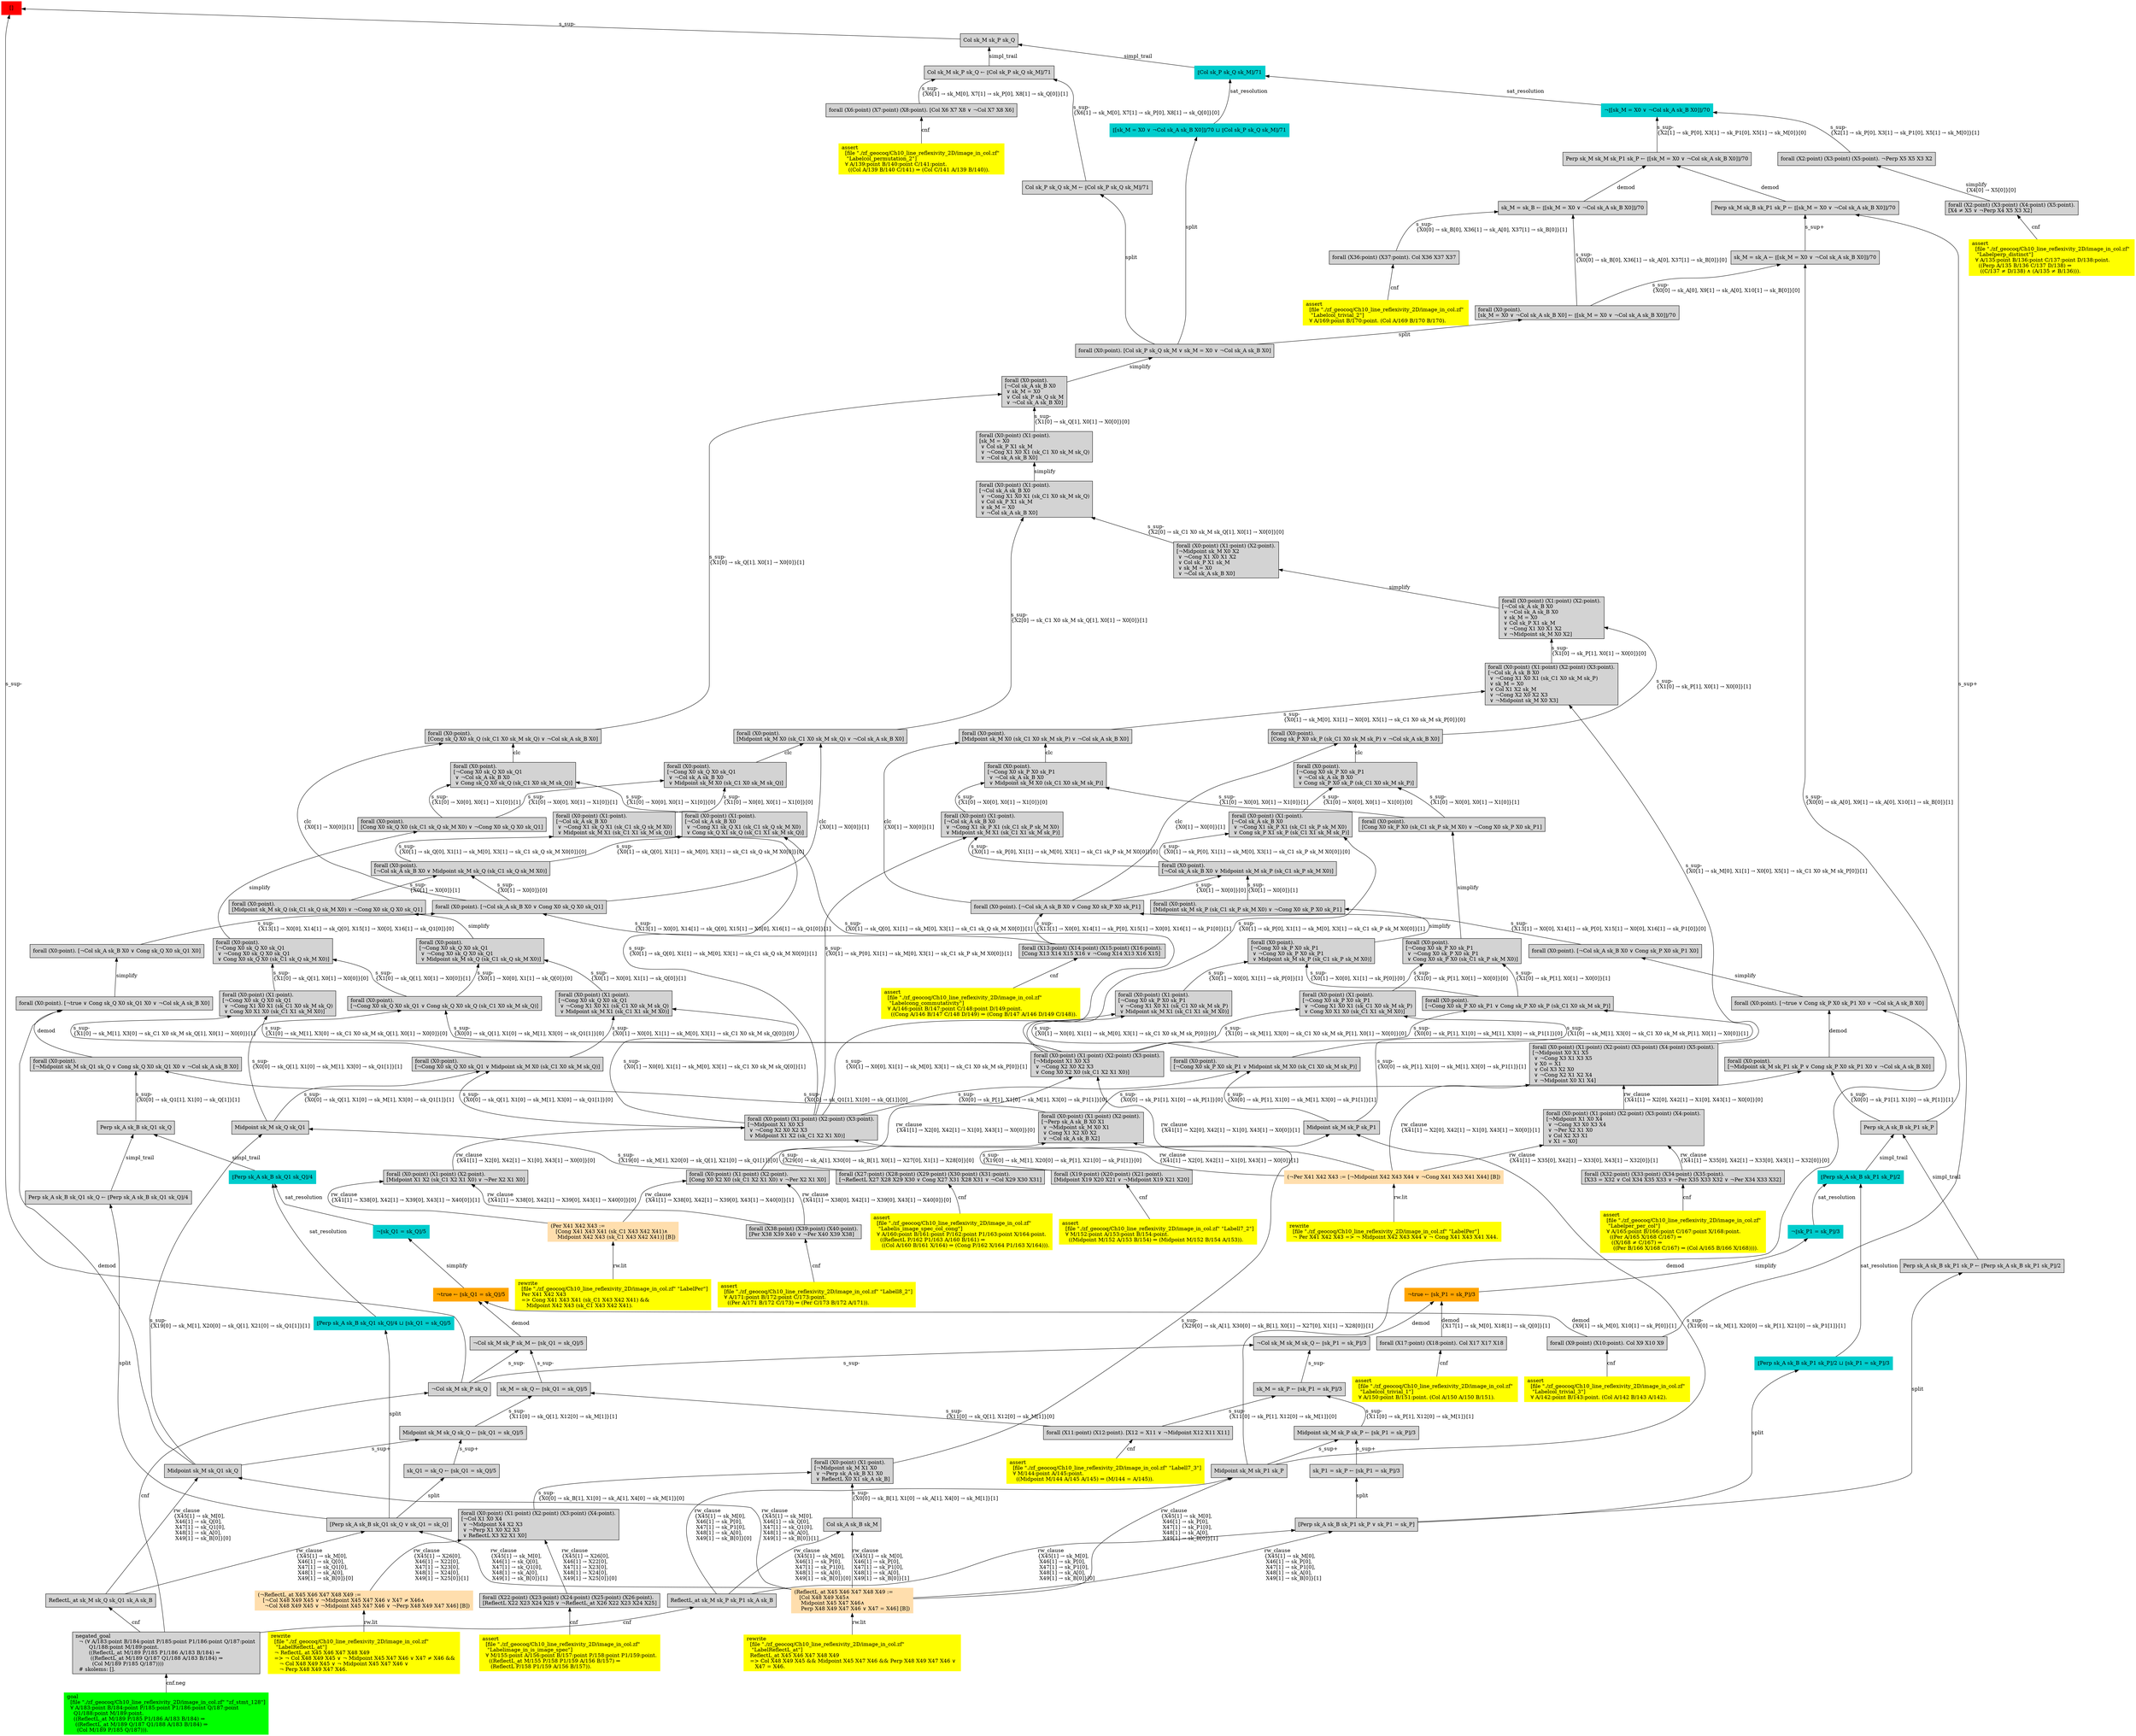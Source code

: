 digraph "unsat_graph" {
  vertex_0 [color=red, label="[]", shape=box, style=filled];
  vertex_0 -> vertex_1 [label="s_sup-\l", dir="back"];
  vertex_1 [shape=box, label="¬Col sk_M sk_P sk_Q\l", style=filled];
  vertex_1 -> vertex_2 [label="cnf", dir="back"];
  vertex_2 [shape=box, label="negated_goal\l  ¬ (∀ A/183:point B/184:point P/185:point P1/186:point Q/187:point \l        Q1/188:point M/189:point.\l        ((ReflectL_at M/189 P/185 P1/186 A/183 B/184) ⇒\l         ((ReflectL_at M/189 Q/187 Q1/188 A/183 B/184) ⇒\l          (Col M/189 P/185 Q/187))))\l  # skolems: [].\l", style=filled];
  vertex_2 -> vertex_3 [label="cnf.neg", dir="back"];
  vertex_3 [color=green, shape=box, label="goal\l  [file \"./zf_geocoq/Ch10_line_reflexivity_2D/image_in_col.zf\" \"zf_stmt_128\"]\l  ∀ A/183:point B/184:point P/185:point P1/186:point Q/187:point \l    Q1/188:point M/189:point.\l    ((ReflectL_at M/189 P/185 P1/186 A/183 B/184) ⇒\l     ((ReflectL_at M/189 Q/187 Q1/188 A/183 B/184) ⇒\l      (Col M/189 P/185 Q/187))).\l", style=filled];
  vertex_0 -> vertex_4 [label="s_sup-\l", dir="back"];
  vertex_4 [shape=box, label="Col sk_M sk_P sk_Q\l", style=filled];
  vertex_4 -> vertex_5 [label="simpl_trail", dir="back"];
  vertex_5 [color=cyan3, shape=box, label="⟦Col sk_P sk_Q sk_M⟧/71\l", style=filled];
  vertex_5 -> vertex_6 [label="sat_resolution", dir="back"];
  vertex_6 [color=cyan3, shape=box, label="¬⟦[sk_M = X0 ∨ ¬Col sk_A sk_B X0]⟧/70\l", style=filled];
  vertex_6 -> vertex_7 [label="s_sup-\l\{X2[1] → sk_P[0], X3[1] → sk_P1[0], X5[1] → sk_M[0]\}[1]\l", dir="back"];
  vertex_7 [shape=box, label="forall (X2:point) (X3:point) (X5:point). ¬Perp X5 X5 X3 X2\l", style=filled];
  vertex_7 -> vertex_8 [label="simplify\l\{X4[0] → X5[0]\}[0]\l", dir="back"];
  vertex_8 [shape=box, label="forall (X2:point) (X3:point) (X4:point) (X5:point).\l[X4 ≠ X5 ∨ ¬Perp X4 X5 X3 X2]\l", style=filled];
  vertex_8 -> vertex_9 [label="cnf", dir="back"];
  vertex_9 [color=yellow, shape=box, label="assert\l  [file \"./zf_geocoq/Ch10_line_reflexivity_2D/image_in_col.zf\" \l   \"Labelperp_distinct\"]\l  ∀ A/135:point B/136:point C/137:point D/138:point.\l    ((Perp A/135 B/136 C/137 D/138) ⇒\l     ((C/137 ≠ D/138) ∧ (A/135 ≠ B/136))).\l", style=filled];
  vertex_6 -> vertex_10 [label="s_sup-\l\{X2[1] → sk_P[0], X3[1] → sk_P1[0], X5[1] → sk_M[0]\}[0]\l", dir="back"];
  vertex_10 [shape=box, label="Perp sk_M sk_M sk_P1 sk_P ← ⟦[sk_M = X0 ∨ ¬Col sk_A sk_B X0]⟧/70\l", style=filled];
  vertex_10 -> vertex_11 [label="demod", dir="back"];
  vertex_11 [shape=box, label="sk_M = sk_B ← ⟦[sk_M = X0 ∨ ¬Col sk_A sk_B X0]⟧/70\l", style=filled];
  vertex_11 -> vertex_12 [label="s_sup-\l\{X0[0] → sk_B[0], X36[1] → sk_A[0], X37[1] → sk_B[0]\}[0]\l", dir="back"];
  vertex_12 [shape=box, label="forall (X0:point).\l[sk_M = X0 ∨ ¬Col sk_A sk_B X0] ← ⟦[sk_M = X0 ∨ ¬Col sk_A sk_B X0]⟧/70\l", style=filled];
  vertex_12 -> vertex_13 [label="split", dir="back"];
  vertex_13 [shape=box, label="forall (X0:point). [Col sk_P sk_Q sk_M ∨ sk_M = X0 ∨ ¬Col sk_A sk_B X0]\l", style=filled];
  vertex_13 -> vertex_14 [label="simplify", dir="back"];
  vertex_14 [shape=box, label="forall (X0:point).\l[¬Col sk_A sk_B X0\l ∨ sk_M = X0\l ∨ Col sk_P sk_Q sk_M\l ∨ ¬Col sk_A sk_B X0]\l", style=filled];
  vertex_14 -> vertex_15 [label="s_sup-\l\{X1[0] → sk_Q[1], X0[1] → X0[0]\}[0]\l", dir="back"];
  vertex_15 [shape=box, label="forall (X0:point) (X1:point).\l[sk_M = X0\l ∨ Col sk_P X1 sk_M\l ∨ ¬Cong X1 X0 X1 (sk_C1 X0 sk_M sk_Q)\l ∨ ¬Col sk_A sk_B X0]\l", style=filled];
  vertex_15 -> vertex_16 [label="simplify", dir="back"];
  vertex_16 [shape=box, label="forall (X0:point) (X1:point).\l[¬Col sk_A sk_B X0\l ∨ ¬Cong X1 X0 X1 (sk_C1 X0 sk_M sk_Q)\l ∨ Col sk_P X1 sk_M\l ∨ sk_M = X0\l ∨ ¬Col sk_A sk_B X0]\l", style=filled];
  vertex_16 -> vertex_17 [label="s_sup-\l\{X2[0] → sk_C1 X0 sk_M sk_Q[1], X0[1] → X0[0]\}[0]\l", dir="back"];
  vertex_17 [shape=box, label="forall (X0:point) (X1:point) (X2:point).\l[¬Midpoint sk_M X0 X2\l ∨ ¬Cong X1 X0 X1 X2\l ∨ Col sk_P X1 sk_M\l ∨ sk_M = X0\l ∨ ¬Col sk_A sk_B X0]\l", style=filled];
  vertex_17 -> vertex_18 [label="simplify", dir="back"];
  vertex_18 [shape=box, label="forall (X0:point) (X1:point) (X2:point).\l[¬Col sk_A sk_B X0\l ∨ ¬Col sk_A sk_B X0\l ∨ sk_M = X0\l ∨ Col sk_P X1 sk_M\l ∨ ¬Cong X1 X0 X1 X2\l ∨ ¬Midpoint sk_M X0 X2]\l", style=filled];
  vertex_18 -> vertex_19 [label="s_sup-\l\{X1[0] → sk_P[1], X0[1] → X0[0]\}[0]\l", dir="back"];
  vertex_19 [shape=box, label="forall (X0:point) (X1:point) (X2:point) (X3:point).\l[¬Col sk_A sk_B X0\l ∨ ¬Cong X1 X0 X1 (sk_C1 X0 sk_M sk_P)\l ∨ sk_M = X0\l ∨ Col X1 X2 sk_M\l ∨ ¬Cong X2 X0 X2 X3\l ∨ ¬Midpoint sk_M X0 X3]\l", style=filled];
  vertex_19 -> vertex_20 [label="s_sup-\l\{X0[1] → sk_M[0], X1[1] → X0[0], X5[1] → sk_C1 X0 sk_M sk_P[0]\}[1]\l", dir="back"];
  vertex_20 [shape=box, label="forall (X0:point) (X1:point) (X2:point) (X3:point) (X4:point) (X5:point).\l[¬Midpoint X0 X1 X5\l ∨ ¬Cong X3 X1 X3 X5\l ∨ X0 = X1\l ∨ Col X3 X2 X0\l ∨ ¬Cong X2 X1 X2 X4\l ∨ ¬Midpoint X0 X1 X4]\l", style=filled];
  vertex_20 -> vertex_21 [label="rw_clause\l\{X41[1] → X2[0], X42[1] → X1[0], X43[1] → X0[0]\}[1]\l", dir="back"];
  vertex_21 [color=navajowhite, shape=box, label="(¬Per X41 X42 X43 := [¬Midpoint X42 X43 X44 ∨ ¬Cong X41 X43 X41 X44] [B])\l", style=filled];
  vertex_21 -> vertex_22 [label="rw.lit", dir="back"];
  vertex_22 [color=yellow, shape=box, label="rewrite\l  [file \"./zf_geocoq/Ch10_line_reflexivity_2D/image_in_col.zf\" \"LabelPer\"]\l  ¬ Per X41 X42 X43 =\> ¬ Midpoint X42 X43 X44 ∨ ¬ Cong X41 X43 X41 X44.\l", style=filled];
  vertex_20 -> vertex_23 [label="rw_clause\l\{X41[1] → X2[0], X42[1] → X1[0], X43[1] → X0[0]\}[0]\l", dir="back"];
  vertex_23 [shape=box, label="forall (X0:point) (X1:point) (X2:point) (X3:point) (X4:point).\l[¬Midpoint X1 X0 X4\l ∨ ¬Cong X3 X0 X3 X4\l ∨ ¬Per X2 X1 X0\l ∨ Col X2 X3 X1\l ∨ X1 = X0]\l", style=filled];
  vertex_23 -> vertex_21 [label="rw_clause\l\{X41[1] → X35[0], X42[1] → X33[0], X43[1] → X32[0]\}[1]\l", dir="back"];
  vertex_23 -> vertex_24 [label="rw_clause\l\{X41[1] → X35[0], X42[1] → X33[0], X43[1] → X32[0]\}[0]\l", dir="back"];
  vertex_24 [shape=box, label="forall (X32:point) (X33:point) (X34:point) (X35:point).\l[X33 = X32 ∨ Col X34 X35 X33 ∨ ¬Per X35 X33 X32 ∨ ¬Per X34 X33 X32]\l", style=filled];
  vertex_24 -> vertex_25 [label="cnf", dir="back"];
  vertex_25 [color=yellow, shape=box, label="assert\l  [file \"./zf_geocoq/Ch10_line_reflexivity_2D/image_in_col.zf\" \l   \"Labelper_per_col\"]\l  ∀ A/165:point B/166:point C/167:point X/168:point.\l    ((Per A/165 X/168 C/167) ⇒\l     ((X/168 ≠ C/167) ⇒\l      ((Per B/166 X/168 C/167) ⇒ (Col A/165 B/166 X/168)))).\l", style=filled];
  vertex_19 -> vertex_26 [label="s_sup-\l\{X0[1] → sk_M[0], X1[1] → X0[0], X5[1] → sk_C1 X0 sk_M sk_P[0]\}[0]\l", dir="back"];
  vertex_26 [shape=box, label="forall (X0:point).\l[Midpoint sk_M X0 (sk_C1 X0 sk_M sk_P) ∨ ¬Col sk_A sk_B X0]\l", style=filled];
  vertex_26 -> vertex_27 [label="clc\l\{X0[1] → X0[0]\}[1]\l", dir="back"];
  vertex_27 [shape=box, label="forall (X0:point). [¬Col sk_A sk_B X0 ∨ Cong X0 sk_P X0 sk_P1]\l", style=filled];
  vertex_27 -> vertex_28 [label="s_sup-\l\{X13[1] → X0[0], X14[1] → sk_P[0], X15[1] → X0[0], X16[1] → sk_P1[0]\}[1]\l", dir="back"];
  vertex_28 [shape=box, label="forall (X13:point) (X14:point) (X15:point) (X16:point).\l[Cong X13 X14 X15 X16 ∨ ¬Cong X14 X13 X16 X15]\l", style=filled];
  vertex_28 -> vertex_29 [label="cnf", dir="back"];
  vertex_29 [color=yellow, shape=box, label="assert\l  [file \"./zf_geocoq/Ch10_line_reflexivity_2D/image_in_col.zf\" \l   \"Labelcong_commutativity\"]\l  ∀ A/146:point B/147:point C/148:point D/149:point.\l    ((Cong A/146 B/147 C/148 D/149) ⇒ (Cong B/147 A/146 D/149 C/148)).\l", style=filled];
  vertex_27 -> vertex_30 [label="s_sup-\l\{X13[1] → X0[0], X14[1] → sk_P[0], X15[1] → X0[0], X16[1] → sk_P1[0]\}[0]\l", dir="back"];
  vertex_30 [shape=box, label="forall (X0:point). [¬Col sk_A sk_B X0 ∨ Cong sk_P X0 sk_P1 X0]\l", style=filled];
  vertex_30 -> vertex_31 [label="simplify", dir="back"];
  vertex_31 [shape=box, label="forall (X0:point). [¬true ∨ Cong sk_P X0 sk_P1 X0 ∨ ¬Col sk_A sk_B X0]\l", style=filled];
  vertex_31 -> vertex_32 [label="demod", dir="back"];
  vertex_32 [shape=box, label="Midpoint sk_M sk_P1 sk_P\l", style=filled];
  vertex_32 -> vertex_33 [label="rw_clause\l\{X45[1] → sk_M[0], \l X46[1] → sk_P[0], \l X47[1] → sk_P1[0], \l X48[1] → sk_A[0], \l X49[1] → sk_B[0]\}[1]\l", dir="back"];
  vertex_33 [color=navajowhite, shape=box, label="(ReflectL_at X45 X46 X47 X48 X49 :=\l   [Col X48 X49 X45∧\l    Midpoint X45 X47 X46∧\l    Perp X48 X49 X47 X46 ∨ X47 = X46] [B])\l", style=filled];
  vertex_33 -> vertex_34 [label="rw.lit", dir="back"];
  vertex_34 [color=yellow, shape=box, label="rewrite\l  [file \"./zf_geocoq/Ch10_line_reflexivity_2D/image_in_col.zf\" \l   \"LabelReflectL_at\"]\l  ReflectL_at X45 X46 X47 X48 X49\l  =\> Col X48 X49 X45 && Midpoint X45 X47 X46 && Perp X48 X49 X47 X46 ∨ \l     X47 = X46.\l", style=filled];
  vertex_32 -> vertex_35 [label="rw_clause\l\{X45[1] → sk_M[0], \l X46[1] → sk_P[0], \l X47[1] → sk_P1[0], \l X48[1] → sk_A[0], \l X49[1] → sk_B[0]\}[0]\l", dir="back"];
  vertex_35 [shape=box, label="ReflectL_at sk_M sk_P sk_P1 sk_A sk_B\l", style=filled];
  vertex_35 -> vertex_2 [label="cnf", dir="back"];
  vertex_31 -> vertex_36 [label="demod", dir="back"];
  vertex_36 [shape=box, label="forall (X0:point).\l[¬Midpoint sk_M sk_P1 sk_P ∨ Cong sk_P X0 sk_P1 X0 ∨ ¬Col sk_A sk_B X0]\l", style=filled];
  vertex_36 -> vertex_37 [label="s_sup-\l\{X0[0] → sk_P1[1], X1[0] → sk_P[1]\}[0]\l", dir="back"];
  vertex_37 [shape=box, label="forall (X0:point) (X1:point) (X2:point).\l[¬Perp sk_A sk_B X0 X1\l ∨ ¬Midpoint sk_M X0 X1\l ∨ Cong X1 X2 X0 X2\l ∨ ¬Col sk_A sk_B X2]\l", style=filled];
  vertex_37 -> vertex_38 [label="s_sup-\l\{X29[0] → sk_A[1], X30[0] → sk_B[1], X0[1] → X27[0], X1[1] → X28[0]\}[0]\l", dir="back"];
  vertex_38 [shape=box, label="forall (X27:point) (X28:point) (X29:point) (X30:point) (X31:point).\l[¬ReflectL X27 X28 X29 X30 ∨ Cong X27 X31 X28 X31 ∨ ¬Col X29 X30 X31]\l", style=filled];
  vertex_38 -> vertex_39 [label="cnf", dir="back"];
  vertex_39 [color=yellow, shape=box, label="assert\l  [file \"./zf_geocoq/Ch10_line_reflexivity_2D/image_in_col.zf\" \l   \"Labelis_image_spec_col_cong\"]\l  ∀ A/160:point B/161:point P/162:point P1/163:point X/164:point.\l    ((ReflectL P/162 P1/163 A/160 B/161) ⇒\l     ((Col A/160 B/161 X/164) ⇒ (Cong P/162 X/164 P1/163 X/164))).\l", style=filled];
  vertex_37 -> vertex_40 [label="s_sup-\l\{X29[0] → sk_A[1], X30[0] → sk_B[1], X0[1] → X27[0], X1[1] → X28[0]\}[1]\l", dir="back"];
  vertex_40 [shape=box, label="forall (X0:point) (X1:point).\l[¬Midpoint sk_M X1 X0\l ∨ ¬Perp sk_A sk_B X1 X0\l ∨ ReflectL X0 X1 sk_A sk_B]\l", style=filled];
  vertex_40 -> vertex_41 [label="s_sup-\l\{X0[0] → sk_B[1], X1[0] → sk_A[1], X4[0] → sk_M[1]\}[0]\l", dir="back"];
  vertex_41 [shape=box, label="forall (X0:point) (X1:point) (X2:point) (X3:point) (X4:point).\l[¬Col X1 X0 X4\l ∨ ¬Midpoint X4 X2 X3\l ∨ ¬Perp X1 X0 X2 X3\l ∨ ReflectL X3 X2 X1 X0]\l", style=filled];
  vertex_41 -> vertex_42 [label="rw_clause\l\{X45[1] → X26[0], \l X46[1] → X22[0], \l X47[1] → X23[0], \l X48[1] → X24[0], \l X49[1] → X25[0]\}[1]\l", dir="back"];
  vertex_42 [color=navajowhite, shape=box, label="(¬ReflectL_at X45 X46 X47 X48 X49 :=\l   [¬Col X48 X49 X45 ∨ ¬Midpoint X45 X47 X46 ∨ X47 ≠ X46∧\l    ¬Col X48 X49 X45 ∨ ¬Midpoint X45 X47 X46 ∨ ¬Perp X48 X49 X47 X46] [B])\l", style=filled];
  vertex_42 -> vertex_43 [label="rw.lit", dir="back"];
  vertex_43 [color=yellow, shape=box, label="rewrite\l  [file \"./zf_geocoq/Ch10_line_reflexivity_2D/image_in_col.zf\" \l   \"LabelReflectL_at\"]\l  ¬ ReflectL_at X45 X46 X47 X48 X49\l  =\> ¬ Col X48 X49 X45 ∨ ¬ Midpoint X45 X47 X46 ∨ X47 ≠ X46 && \l     ¬ Col X48 X49 X45 ∨ ¬ Midpoint X45 X47 X46 ∨ \l     ¬ Perp X48 X49 X47 X46.\l", style=filled];
  vertex_41 -> vertex_44 [label="rw_clause\l\{X45[1] → X26[0], \l X46[1] → X22[0], \l X47[1] → X23[0], \l X48[1] → X24[0], \l X49[1] → X25[0]\}[0]\l", dir="back"];
  vertex_44 [shape=box, label="forall (X22:point) (X23:point) (X24:point) (X25:point) (X26:point).\l[ReflectL X22 X23 X24 X25 ∨ ¬ReflectL_at X26 X22 X23 X24 X25]\l", style=filled];
  vertex_44 -> vertex_45 [label="cnf", dir="back"];
  vertex_45 [color=yellow, shape=box, label="assert\l  [file \"./zf_geocoq/Ch10_line_reflexivity_2D/image_in_col.zf\" \l   \"Labelimage_in_is_image_spec\"]\l  ∀ M/155:point A/156:point B/157:point P/158:point P1/159:point.\l    ((ReflectL_at M/155 P/158 P1/159 A/156 B/157) ⇒\l     (ReflectL P/158 P1/159 A/156 B/157)).\l", style=filled];
  vertex_40 -> vertex_46 [label="s_sup-\l\{X0[0] → sk_B[1], X1[0] → sk_A[1], X4[0] → sk_M[1]\}[1]\l", dir="back"];
  vertex_46 [shape=box, label="Col sk_A sk_B sk_M\l", style=filled];
  vertex_46 -> vertex_33 [label="rw_clause\l\{X45[1] → sk_M[0], \l X46[1] → sk_P[0], \l X47[1] → sk_P1[0], \l X48[1] → sk_A[0], \l X49[1] → sk_B[0]\}[1]\l", dir="back"];
  vertex_46 -> vertex_35 [label="rw_clause\l\{X45[1] → sk_M[0], \l X46[1] → sk_P[0], \l X47[1] → sk_P1[0], \l X48[1] → sk_A[0], \l X49[1] → sk_B[0]\}[0]\l", dir="back"];
  vertex_36 -> vertex_47 [label="s_sup-\l\{X0[0] → sk_P1[1], X1[0] → sk_P[1]\}[1]\l", dir="back"];
  vertex_47 [shape=box, label="Perp sk_A sk_B sk_P1 sk_P\l", style=filled];
  vertex_47 -> vertex_48 [label="simpl_trail", dir="back"];
  vertex_48 [color=cyan3, shape=box, label="⟦Perp sk_A sk_B sk_P1 sk_P⟧/2\l", style=filled];
  vertex_48 -> vertex_49 [label="sat_resolution", dir="back"];
  vertex_49 [color=cyan3, shape=box, label="¬⟦sk_P1 = sk_P⟧/3\l", style=filled];
  vertex_49 -> vertex_50 [label="simplify", dir="back"];
  vertex_50 [color=orange, shape=box, label="¬true ← ⟦sk_P1 = sk_P⟧/3\l", style=filled];
  vertex_50 -> vertex_51 [label="demod\l\{X17[1] → sk_M[0], X18[1] → sk_Q[0]\}[1]\l", dir="back"];
  vertex_51 [shape=box, label="forall (X17:point) (X18:point). Col X17 X17 X18\l", style=filled];
  vertex_51 -> vertex_52 [label="cnf", dir="back"];
  vertex_52 [color=yellow, shape=box, label="assert\l  [file \"./zf_geocoq/Ch10_line_reflexivity_2D/image_in_col.zf\" \l   \"Labelcol_trivial_1\"]\l  ∀ A/150:point B/151:point. (Col A/150 A/150 B/151).\l", style=filled];
  vertex_50 -> vertex_53 [label="demod", dir="back"];
  vertex_53 [shape=box, label="¬Col sk_M sk_M sk_Q ← ⟦sk_P1 = sk_P⟧/3\l", style=filled];
  vertex_53 -> vertex_1 [label="s_sup-\l", dir="back"];
  vertex_53 -> vertex_54 [label="s_sup-\l", dir="back"];
  vertex_54 [shape=box, label="sk_M = sk_P ← ⟦sk_P1 = sk_P⟧/3\l", style=filled];
  vertex_54 -> vertex_55 [label="s_sup-\l\{X11[0] → sk_P[1], X12[0] → sk_M[1]\}[0]\l", dir="back"];
  vertex_55 [shape=box, label="forall (X11:point) (X12:point). [X12 = X11 ∨ ¬Midpoint X12 X11 X11]\l", style=filled];
  vertex_55 -> vertex_56 [label="cnf", dir="back"];
  vertex_56 [color=yellow, shape=box, label="assert\l  [file \"./zf_geocoq/Ch10_line_reflexivity_2D/image_in_col.zf\" \"Labell7_3\"]\l  ∀ M/144:point A/145:point.\l    ((Midpoint M/144 A/145 A/145) ⇒ (M/144 = A/145)).\l", style=filled];
  vertex_54 -> vertex_57 [label="s_sup-\l\{X11[0] → sk_P[1], X12[0] → sk_M[1]\}[1]\l", dir="back"];
  vertex_57 [shape=box, label="Midpoint sk_M sk_P sk_P ← ⟦sk_P1 = sk_P⟧/3\l", style=filled];
  vertex_57 -> vertex_32 [label="s_sup+\l", dir="back"];
  vertex_57 -> vertex_58 [label="s_sup+\l", dir="back"];
  vertex_58 [shape=box, label="sk_P1 = sk_P ← ⟦sk_P1 = sk_P⟧/3\l", style=filled];
  vertex_58 -> vertex_59 [label="split", dir="back"];
  vertex_59 [shape=box, label="[Perp sk_A sk_B sk_P1 sk_P ∨ sk_P1 = sk_P]\l", style=filled];
  vertex_59 -> vertex_33 [label="rw_clause\l\{X45[1] → sk_M[0], \l X46[1] → sk_P[0], \l X47[1] → sk_P1[0], \l X48[1] → sk_A[0], \l X49[1] → sk_B[0]\}[1]\l", dir="back"];
  vertex_59 -> vertex_35 [label="rw_clause\l\{X45[1] → sk_M[0], \l X46[1] → sk_P[0], \l X47[1] → sk_P1[0], \l X48[1] → sk_A[0], \l X49[1] → sk_B[0]\}[0]\l", dir="back"];
  vertex_48 -> vertex_60 [label="sat_resolution", dir="back"];
  vertex_60 [color=cyan3, shape=box, label="⟦Perp sk_A sk_B sk_P1 sk_P⟧/2 ⊔ ⟦sk_P1 = sk_P⟧/3\l", style=filled];
  vertex_60 -> vertex_59 [label="split", dir="back"];
  vertex_47 -> vertex_61 [label="simpl_trail", dir="back"];
  vertex_61 [shape=box, label="Perp sk_A sk_B sk_P1 sk_P ← ⟦Perp sk_A sk_B sk_P1 sk_P⟧/2\l", style=filled];
  vertex_61 -> vertex_59 [label="split", dir="back"];
  vertex_26 -> vertex_62 [label="clc", dir="back"];
  vertex_62 [shape=box, label="forall (X0:point).\l[¬Cong X0 sk_P X0 sk_P1\l ∨ ¬Col sk_A sk_B X0\l ∨ Midpoint sk_M X0 (sk_C1 X0 sk_M sk_P)]\l", style=filled];
  vertex_62 -> vertex_63 [label="s_sup-\l\{X1[0] → X0[0], X0[1] → X1[0]\}[0]\l", dir="back"];
  vertex_63 [shape=box, label="forall (X0:point) (X1:point).\l[¬Col sk_A sk_B X0\l ∨ ¬Cong X1 sk_P X1 (sk_C1 sk_P sk_M X0)\l ∨ Midpoint sk_M X1 (sk_C1 X1 sk_M sk_P)]\l", style=filled];
  vertex_63 -> vertex_64 [label="s_sup-\l\{X0[1] → sk_P[0], X1[1] → sk_M[0], X3[1] → sk_C1 sk_P sk_M X0[0]\}[1]\l", dir="back"];
  vertex_64 [shape=box, label="forall (X0:point) (X1:point) (X2:point) (X3:point).\l[¬Midpoint X1 X0 X3\l ∨ ¬Cong X2 X0 X2 X3\l ∨ Midpoint X1 X2 (sk_C1 X2 X1 X0)]\l", style=filled];
  vertex_64 -> vertex_21 [label="rw_clause\l\{X41[1] → X2[0], X42[1] → X1[0], X43[1] → X0[0]\}[1]\l", dir="back"];
  vertex_64 -> vertex_65 [label="rw_clause\l\{X41[1] → X2[0], X42[1] → X1[0], X43[1] → X0[0]\}[0]\l", dir="back"];
  vertex_65 [shape=box, label="forall (X0:point) (X1:point) (X2:point).\l[Midpoint X1 X2 (sk_C1 X2 X1 X0) ∨ ¬Per X2 X1 X0]\l", style=filled];
  vertex_65 -> vertex_66 [label="rw_clause\l\{X41[1] → X38[0], X42[1] → X39[0], X43[1] → X40[0]\}[1]\l", dir="back"];
  vertex_66 [color=navajowhite, shape=box, label="(Per X41 X42 X43 :=\l   [Cong X41 X43 X41 (sk_C1 X43 X42 X41)∧\l    Midpoint X42 X43 (sk_C1 X43 X42 X41)] [B])\l", style=filled];
  vertex_66 -> vertex_67 [label="rw.lit", dir="back"];
  vertex_67 [color=yellow, shape=box, label="rewrite\l  [file \"./zf_geocoq/Ch10_line_reflexivity_2D/image_in_col.zf\" \"LabelPer\"]\l  Per X41 X42 X43\l  =\> Cong X41 X43 X41 (sk_C1 X43 X42 X41) && \l     Midpoint X42 X43 (sk_C1 X43 X42 X41).\l", style=filled];
  vertex_65 -> vertex_68 [label="rw_clause\l\{X41[1] → X38[0], X42[1] → X39[0], X43[1] → X40[0]\}[0]\l", dir="back"];
  vertex_68 [shape=box, label="forall (X38:point) (X39:point) (X40:point).\l[Per X38 X39 X40 ∨ ¬Per X40 X39 X38]\l", style=filled];
  vertex_68 -> vertex_69 [label="cnf", dir="back"];
  vertex_69 [color=yellow, shape=box, label="assert\l  [file \"./zf_geocoq/Ch10_line_reflexivity_2D/image_in_col.zf\" \"Labell8_2\"]\l  ∀ A/171:point B/172:point C/173:point.\l    ((Per A/171 B/172 C/173) ⇒ (Per C/173 B/172 A/171)).\l", style=filled];
  vertex_63 -> vertex_70 [label="s_sup-\l\{X0[1] → sk_P[0], X1[1] → sk_M[0], X3[1] → sk_C1 sk_P sk_M X0[0]\}[0]\l", dir="back"];
  vertex_70 [shape=box, label="forall (X0:point).\l[¬Col sk_A sk_B X0 ∨ Midpoint sk_M sk_P (sk_C1 sk_P sk_M X0)]\l", style=filled];
  vertex_70 -> vertex_71 [label="s_sup-\l\{X0[1] → X0[0]\}[1]\l", dir="back"];
  vertex_71 [shape=box, label="forall (X0:point).\l[Midpoint sk_M sk_P (sk_C1 sk_P sk_M X0) ∨ ¬Cong X0 sk_P X0 sk_P1]\l", style=filled];
  vertex_71 -> vertex_72 [label="simplify", dir="back"];
  vertex_72 [shape=box, label="forall (X0:point).\l[¬Cong X0 sk_P X0 sk_P1\l ∨ ¬Cong X0 sk_P X0 sk_P1\l ∨ Midpoint sk_M sk_P (sk_C1 sk_P sk_M X0)]\l", style=filled];
  vertex_72 -> vertex_73 [label="s_sup-\l\{X0[1] → X0[0], X1[1] → sk_P[0]\}[1]\l", dir="back"];
  vertex_73 [shape=box, label="forall (X0:point) (X1:point).\l[¬Cong X0 sk_P X0 sk_P1\l ∨ ¬Cong X1 X0 X1 (sk_C1 X0 sk_M sk_P)\l ∨ Midpoint sk_M X1 (sk_C1 X1 sk_M X0)]\l", style=filled];
  vertex_73 -> vertex_64 [label="s_sup-\l\{X0[1] → X0[0], X1[1] → sk_M[0], X3[1] → sk_C1 X0 sk_M sk_P[0]\}[1]\l", dir="back"];
  vertex_73 -> vertex_74 [label="s_sup-\l\{X0[1] → X0[0], X1[1] → sk_M[0], X3[1] → sk_C1 X0 sk_M sk_P[0]\}[0]\l", dir="back"];
  vertex_74 [shape=box, label="forall (X0:point).\l[¬Cong X0 sk_P X0 sk_P1 ∨ Midpoint sk_M X0 (sk_C1 X0 sk_M sk_P)]\l", style=filled];
  vertex_74 -> vertex_64 [label="s_sup-\l\{X0[0] → sk_P[1], X1[0] → sk_M[1], X3[0] → sk_P1[1]\}[0]\l", dir="back"];
  vertex_74 -> vertex_75 [label="s_sup-\l\{X0[0] → sk_P[1], X1[0] → sk_M[1], X3[0] → sk_P1[1]\}[1]\l", dir="back"];
  vertex_75 [shape=box, label="Midpoint sk_M sk_P sk_P1\l", style=filled];
  vertex_75 -> vertex_76 [label="s_sup-\l\{X19[0] → sk_M[1], X20[0] → sk_P[1], X21[0] → sk_P1[1]\}[0]\l", dir="back"];
  vertex_76 [shape=box, label="forall (X19:point) (X20:point) (X21:point).\l[Midpoint X19 X20 X21 ∨ ¬Midpoint X19 X21 X20]\l", style=filled];
  vertex_76 -> vertex_77 [label="cnf", dir="back"];
  vertex_77 [color=yellow, shape=box, label="assert\l  [file \"./zf_geocoq/Ch10_line_reflexivity_2D/image_in_col.zf\" \"Labell7_2\"]\l  ∀ M/152:point A/153:point B/154:point.\l    ((Midpoint M/152 A/153 B/154) ⇒ (Midpoint M/152 B/154 A/153)).\l", style=filled];
  vertex_75 -> vertex_32 [label="s_sup-\l\{X19[0] → sk_M[1], X20[0] → sk_P[1], X21[0] → sk_P1[1]\}[1]\l", dir="back"];
  vertex_72 -> vertex_78 [label="s_sup-\l\{X0[1] → X0[0], X1[1] → sk_P[0]\}[0]\l", dir="back"];
  vertex_78 [shape=box, label="forall (X0:point).\l[¬Cong X0 sk_P X0 sk_P1 ∨ Cong sk_P X0 sk_P (sk_C1 X0 sk_M sk_P)]\l", style=filled];
  vertex_78 -> vertex_79 [label="s_sup-\l\{X0[0] → sk_P[1], X1[0] → sk_M[1], X3[0] → sk_P1[1]\}[0]\l", dir="back"];
  vertex_79 [shape=box, label="forall (X0:point) (X1:point) (X2:point) (X3:point).\l[¬Midpoint X1 X0 X3\l ∨ ¬Cong X2 X0 X2 X3\l ∨ Cong X0 X2 X0 (sk_C1 X2 X1 X0)]\l", style=filled];
  vertex_79 -> vertex_21 [label="rw_clause\l\{X41[1] → X2[0], X42[1] → X1[0], X43[1] → X0[0]\}[1]\l", dir="back"];
  vertex_79 -> vertex_80 [label="rw_clause\l\{X41[1] → X2[0], X42[1] → X1[0], X43[1] → X0[0]\}[0]\l", dir="back"];
  vertex_80 [shape=box, label="forall (X0:point) (X1:point) (X2:point).\l[Cong X0 X2 X0 (sk_C1 X2 X1 X0) ∨ ¬Per X2 X1 X0]\l", style=filled];
  vertex_80 -> vertex_66 [label="rw_clause\l\{X41[1] → X38[0], X42[1] → X39[0], X43[1] → X40[0]\}[1]\l", dir="back"];
  vertex_80 -> vertex_68 [label="rw_clause\l\{X41[1] → X38[0], X42[1] → X39[0], X43[1] → X40[0]\}[0]\l", dir="back"];
  vertex_78 -> vertex_75 [label="s_sup-\l\{X0[0] → sk_P[1], X1[0] → sk_M[1], X3[0] → sk_P1[1]\}[1]\l", dir="back"];
  vertex_70 -> vertex_27 [label="s_sup-\l\{X0[1] → X0[0]\}[0]\l", dir="back"];
  vertex_62 -> vertex_81 [label="s_sup-\l\{X1[0] → X0[0], X0[1] → X1[0]\}[1]\l", dir="back"];
  vertex_81 [shape=box, label="forall (X0:point).\l[Cong X0 sk_P X0 (sk_C1 sk_P sk_M X0) ∨ ¬Cong X0 sk_P X0 sk_P1]\l", style=filled];
  vertex_81 -> vertex_82 [label="simplify", dir="back"];
  vertex_82 [shape=box, label="forall (X0:point).\l[¬Cong X0 sk_P X0 sk_P1\l ∨ ¬Cong X0 sk_P X0 sk_P1\l ∨ Cong X0 sk_P X0 (sk_C1 sk_P sk_M X0)]\l", style=filled];
  vertex_82 -> vertex_83 [label="s_sup-\l\{X1[0] → sk_P[1], X0[1] → X0[0]\}[0]\l", dir="back"];
  vertex_83 [shape=box, label="forall (X0:point) (X1:point).\l[¬Cong X0 sk_P X0 sk_P1\l ∨ ¬Cong X1 X0 X1 (sk_C1 X0 sk_M sk_P)\l ∨ Cong X0 X1 X0 (sk_C1 X1 sk_M X0)]\l", style=filled];
  vertex_83 -> vertex_79 [label="s_sup-\l\{X1[0] → sk_M[1], X3[0] → sk_C1 X0 sk_M sk_P[1], X0[1] → X0[0]\}[0]\l", dir="back"];
  vertex_83 -> vertex_74 [label="s_sup-\l\{X1[0] → sk_M[1], X3[0] → sk_C1 X0 sk_M sk_P[1], X0[1] → X0[0]\}[1]\l", dir="back"];
  vertex_82 -> vertex_78 [label="s_sup-\l\{X1[0] → sk_P[1], X0[1] → X0[0]\}[1]\l", dir="back"];
  vertex_18 -> vertex_84 [label="s_sup-\l\{X1[0] → sk_P[1], X0[1] → X0[0]\}[1]\l", dir="back"];
  vertex_84 [shape=box, label="forall (X0:point).\l[Cong sk_P X0 sk_P (sk_C1 X0 sk_M sk_P) ∨ ¬Col sk_A sk_B X0]\l", style=filled];
  vertex_84 -> vertex_27 [label="clc\l\{X0[1] → X0[0]\}[1]\l", dir="back"];
  vertex_84 -> vertex_85 [label="clc", dir="back"];
  vertex_85 [shape=box, label="forall (X0:point).\l[¬Cong X0 sk_P X0 sk_P1\l ∨ ¬Col sk_A sk_B X0\l ∨ Cong sk_P X0 sk_P (sk_C1 X0 sk_M sk_P)]\l", style=filled];
  vertex_85 -> vertex_86 [label="s_sup-\l\{X1[0] → X0[0], X0[1] → X1[0]\}[0]\l", dir="back"];
  vertex_86 [shape=box, label="forall (X0:point) (X1:point).\l[¬Col sk_A sk_B X0\l ∨ ¬Cong X1 sk_P X1 (sk_C1 sk_P sk_M X0)\l ∨ Cong sk_P X1 sk_P (sk_C1 X1 sk_M sk_P)]\l", style=filled];
  vertex_86 -> vertex_79 [label="s_sup-\l\{X0[1] → sk_P[0], X1[1] → sk_M[0], X3[1] → sk_C1 sk_P sk_M X0[0]\}[1]\l", dir="back"];
  vertex_86 -> vertex_70 [label="s_sup-\l\{X0[1] → sk_P[0], X1[1] → sk_M[0], X3[1] → sk_C1 sk_P sk_M X0[0]\}[0]\l", dir="back"];
  vertex_85 -> vertex_81 [label="s_sup-\l\{X1[0] → X0[0], X0[1] → X1[0]\}[1]\l", dir="back"];
  vertex_16 -> vertex_87 [label="s_sup-\l\{X2[0] → sk_C1 X0 sk_M sk_Q[1], X0[1] → X0[0]\}[1]\l", dir="back"];
  vertex_87 [shape=box, label="forall (X0:point).\l[Midpoint sk_M X0 (sk_C1 X0 sk_M sk_Q) ∨ ¬Col sk_A sk_B X0]\l", style=filled];
  vertex_87 -> vertex_88 [label="clc\l\{X0[1] → X0[0]\}[1]\l", dir="back"];
  vertex_88 [shape=box, label="forall (X0:point). [¬Col sk_A sk_B X0 ∨ Cong X0 sk_Q X0 sk_Q1]\l", style=filled];
  vertex_88 -> vertex_28 [label="s_sup-\l\{X13[1] → X0[0], X14[1] → sk_Q[0], X15[1] → X0[0], X16[1] → sk_Q1[0]\}[1]\l", dir="back"];
  vertex_88 -> vertex_89 [label="s_sup-\l\{X13[1] → X0[0], X14[1] → sk_Q[0], X15[1] → X0[0], X16[1] → sk_Q1[0]\}[0]\l", dir="back"];
  vertex_89 [shape=box, label="forall (X0:point). [¬Col sk_A sk_B X0 ∨ Cong sk_Q X0 sk_Q1 X0]\l", style=filled];
  vertex_89 -> vertex_90 [label="simplify", dir="back"];
  vertex_90 [shape=box, label="forall (X0:point). [¬true ∨ Cong sk_Q X0 sk_Q1 X0 ∨ ¬Col sk_A sk_B X0]\l", style=filled];
  vertex_90 -> vertex_91 [label="demod", dir="back"];
  vertex_91 [shape=box, label="Midpoint sk_M sk_Q1 sk_Q\l", style=filled];
  vertex_91 -> vertex_33 [label="rw_clause\l\{X45[1] → sk_M[0], \l X46[1] → sk_Q[0], \l X47[1] → sk_Q1[0], \l X48[1] → sk_A[0], \l X49[1] → sk_B[0]\}[1]\l", dir="back"];
  vertex_91 -> vertex_92 [label="rw_clause\l\{X45[1] → sk_M[0], \l X46[1] → sk_Q[0], \l X47[1] → sk_Q1[0], \l X48[1] → sk_A[0], \l X49[1] → sk_B[0]\}[0]\l", dir="back"];
  vertex_92 [shape=box, label="ReflectL_at sk_M sk_Q sk_Q1 sk_A sk_B\l", style=filled];
  vertex_92 -> vertex_2 [label="cnf", dir="back"];
  vertex_90 -> vertex_93 [label="demod", dir="back"];
  vertex_93 [shape=box, label="forall (X0:point).\l[¬Midpoint sk_M sk_Q1 sk_Q ∨ Cong sk_Q X0 sk_Q1 X0 ∨ ¬Col sk_A sk_B X0]\l", style=filled];
  vertex_93 -> vertex_37 [label="s_sup-\l\{X0[0] → sk_Q1[1], X1[0] → sk_Q[1]\}[0]\l", dir="back"];
  vertex_93 -> vertex_94 [label="s_sup-\l\{X0[0] → sk_Q1[1], X1[0] → sk_Q[1]\}[1]\l", dir="back"];
  vertex_94 [shape=box, label="Perp sk_A sk_B sk_Q1 sk_Q\l", style=filled];
  vertex_94 -> vertex_95 [label="simpl_trail", dir="back"];
  vertex_95 [color=cyan3, shape=box, label="⟦Perp sk_A sk_B sk_Q1 sk_Q⟧/4\l", style=filled];
  vertex_95 -> vertex_96 [label="sat_resolution", dir="back"];
  vertex_96 [color=cyan3, shape=box, label="¬⟦sk_Q1 = sk_Q⟧/5\l", style=filled];
  vertex_96 -> vertex_97 [label="simplify", dir="back"];
  vertex_97 [color=orange, shape=box, label="¬true ← ⟦sk_Q1 = sk_Q⟧/5\l", style=filled];
  vertex_97 -> vertex_98 [label="demod\l\{X9[1] → sk_M[0], X10[1] → sk_P[0]\}[1]\l", dir="back"];
  vertex_98 [shape=box, label="forall (X9:point) (X10:point). Col X9 X10 X9\l", style=filled];
  vertex_98 -> vertex_99 [label="cnf", dir="back"];
  vertex_99 [color=yellow, shape=box, label="assert\l  [file \"./zf_geocoq/Ch10_line_reflexivity_2D/image_in_col.zf\" \l   \"Labelcol_trivial_3\"]\l  ∀ A/142:point B/143:point. (Col A/142 B/143 A/142).\l", style=filled];
  vertex_97 -> vertex_100 [label="demod", dir="back"];
  vertex_100 [shape=box, label="¬Col sk_M sk_P sk_M ← ⟦sk_Q1 = sk_Q⟧/5\l", style=filled];
  vertex_100 -> vertex_1 [label="s_sup-\l", dir="back"];
  vertex_100 -> vertex_101 [label="s_sup-\l", dir="back"];
  vertex_101 [shape=box, label="sk_M = sk_Q ← ⟦sk_Q1 = sk_Q⟧/5\l", style=filled];
  vertex_101 -> vertex_55 [label="s_sup-\l\{X11[0] → sk_Q[1], X12[0] → sk_M[1]\}[0]\l", dir="back"];
  vertex_101 -> vertex_102 [label="s_sup-\l\{X11[0] → sk_Q[1], X12[0] → sk_M[1]\}[1]\l", dir="back"];
  vertex_102 [shape=box, label="Midpoint sk_M sk_Q sk_Q ← ⟦sk_Q1 = sk_Q⟧/5\l", style=filled];
  vertex_102 -> vertex_91 [label="s_sup+\l", dir="back"];
  vertex_102 -> vertex_103 [label="s_sup+\l", dir="back"];
  vertex_103 [shape=box, label="sk_Q1 = sk_Q ← ⟦sk_Q1 = sk_Q⟧/5\l", style=filled];
  vertex_103 -> vertex_104 [label="split", dir="back"];
  vertex_104 [shape=box, label="[Perp sk_A sk_B sk_Q1 sk_Q ∨ sk_Q1 = sk_Q]\l", style=filled];
  vertex_104 -> vertex_33 [label="rw_clause\l\{X45[1] → sk_M[0], \l X46[1] → sk_Q[0], \l X47[1] → sk_Q1[0], \l X48[1] → sk_A[0], \l X49[1] → sk_B[0]\}[1]\l", dir="back"];
  vertex_104 -> vertex_92 [label="rw_clause\l\{X45[1] → sk_M[0], \l X46[1] → sk_Q[0], \l X47[1] → sk_Q1[0], \l X48[1] → sk_A[0], \l X49[1] → sk_B[0]\}[0]\l", dir="back"];
  vertex_95 -> vertex_105 [label="sat_resolution", dir="back"];
  vertex_105 [color=cyan3, shape=box, label="⟦Perp sk_A sk_B sk_Q1 sk_Q⟧/4 ⊔ ⟦sk_Q1 = sk_Q⟧/5\l", style=filled];
  vertex_105 -> vertex_104 [label="split", dir="back"];
  vertex_94 -> vertex_106 [label="simpl_trail", dir="back"];
  vertex_106 [shape=box, label="Perp sk_A sk_B sk_Q1 sk_Q ← ⟦Perp sk_A sk_B sk_Q1 sk_Q⟧/4\l", style=filled];
  vertex_106 -> vertex_104 [label="split", dir="back"];
  vertex_87 -> vertex_107 [label="clc", dir="back"];
  vertex_107 [shape=box, label="forall (X0:point).\l[¬Cong X0 sk_Q X0 sk_Q1\l ∨ ¬Col sk_A sk_B X0\l ∨ Midpoint sk_M X0 (sk_C1 X0 sk_M sk_Q)]\l", style=filled];
  vertex_107 -> vertex_108 [label="s_sup-\l\{X1[0] → X0[0], X0[1] → X1[0]\}[0]\l", dir="back"];
  vertex_108 [shape=box, label="forall (X0:point) (X1:point).\l[¬Col sk_A sk_B X0\l ∨ ¬Cong X1 sk_Q X1 (sk_C1 sk_Q sk_M X0)\l ∨ Midpoint sk_M X1 (sk_C1 X1 sk_M sk_Q)]\l", style=filled];
  vertex_108 -> vertex_64 [label="s_sup-\l\{X0[1] → sk_Q[0], X1[1] → sk_M[0], X3[1] → sk_C1 sk_Q sk_M X0[0]\}[1]\l", dir="back"];
  vertex_108 -> vertex_109 [label="s_sup-\l\{X0[1] → sk_Q[0], X1[1] → sk_M[0], X3[1] → sk_C1 sk_Q sk_M X0[0]\}[0]\l", dir="back"];
  vertex_109 [shape=box, label="forall (X0:point).\l[¬Col sk_A sk_B X0 ∨ Midpoint sk_M sk_Q (sk_C1 sk_Q sk_M X0)]\l", style=filled];
  vertex_109 -> vertex_110 [label="s_sup-\l\{X0[1] → X0[0]\}[1]\l", dir="back"];
  vertex_110 [shape=box, label="forall (X0:point).\l[Midpoint sk_M sk_Q (sk_C1 sk_Q sk_M X0) ∨ ¬Cong X0 sk_Q X0 sk_Q1]\l", style=filled];
  vertex_110 -> vertex_111 [label="simplify", dir="back"];
  vertex_111 [shape=box, label="forall (X0:point).\l[¬Cong X0 sk_Q X0 sk_Q1\l ∨ ¬Cong X0 sk_Q X0 sk_Q1\l ∨ Midpoint sk_M sk_Q (sk_C1 sk_Q sk_M X0)]\l", style=filled];
  vertex_111 -> vertex_112 [label="s_sup-\l\{X0[1] → X0[0], X1[1] → sk_Q[0]\}[1]\l", dir="back"];
  vertex_112 [shape=box, label="forall (X0:point) (X1:point).\l[¬Cong X0 sk_Q X0 sk_Q1\l ∨ ¬Cong X1 X0 X1 (sk_C1 X0 sk_M sk_Q)\l ∨ Midpoint sk_M X1 (sk_C1 X1 sk_M X0)]\l", style=filled];
  vertex_112 -> vertex_64 [label="s_sup-\l\{X0[1] → X0[0], X1[1] → sk_M[0], X3[1] → sk_C1 X0 sk_M sk_Q[0]\}[1]\l", dir="back"];
  vertex_112 -> vertex_113 [label="s_sup-\l\{X0[1] → X0[0], X1[1] → sk_M[0], X3[1] → sk_C1 X0 sk_M sk_Q[0]\}[0]\l", dir="back"];
  vertex_113 [shape=box, label="forall (X0:point).\l[¬Cong X0 sk_Q X0 sk_Q1 ∨ Midpoint sk_M X0 (sk_C1 X0 sk_M sk_Q)]\l", style=filled];
  vertex_113 -> vertex_64 [label="s_sup-\l\{X0[0] → sk_Q[1], X1[0] → sk_M[1], X3[0] → sk_Q1[1]\}[0]\l", dir="back"];
  vertex_113 -> vertex_114 [label="s_sup-\l\{X0[0] → sk_Q[1], X1[0] → sk_M[1], X3[0] → sk_Q1[1]\}[1]\l", dir="back"];
  vertex_114 [shape=box, label="Midpoint sk_M sk_Q sk_Q1\l", style=filled];
  vertex_114 -> vertex_76 [label="s_sup-\l\{X19[0] → sk_M[1], X20[0] → sk_Q[1], X21[0] → sk_Q1[1]\}[0]\l", dir="back"];
  vertex_114 -> vertex_91 [label="s_sup-\l\{X19[0] → sk_M[1], X20[0] → sk_Q[1], X21[0] → sk_Q1[1]\}[1]\l", dir="back"];
  vertex_111 -> vertex_115 [label="s_sup-\l\{X0[1] → X0[0], X1[1] → sk_Q[0]\}[0]\l", dir="back"];
  vertex_115 [shape=box, label="forall (X0:point).\l[¬Cong X0 sk_Q X0 sk_Q1 ∨ Cong sk_Q X0 sk_Q (sk_C1 X0 sk_M sk_Q)]\l", style=filled];
  vertex_115 -> vertex_79 [label="s_sup-\l\{X0[0] → sk_Q[1], X1[0] → sk_M[1], X3[0] → sk_Q1[1]\}[0]\l", dir="back"];
  vertex_115 -> vertex_114 [label="s_sup-\l\{X0[0] → sk_Q[1], X1[0] → sk_M[1], X3[0] → sk_Q1[1]\}[1]\l", dir="back"];
  vertex_109 -> vertex_88 [label="s_sup-\l\{X0[1] → X0[0]\}[0]\l", dir="back"];
  vertex_107 -> vertex_116 [label="s_sup-\l\{X1[0] → X0[0], X0[1] → X1[0]\}[1]\l", dir="back"];
  vertex_116 [shape=box, label="forall (X0:point).\l[Cong X0 sk_Q X0 (sk_C1 sk_Q sk_M X0) ∨ ¬Cong X0 sk_Q X0 sk_Q1]\l", style=filled];
  vertex_116 -> vertex_117 [label="simplify", dir="back"];
  vertex_117 [shape=box, label="forall (X0:point).\l[¬Cong X0 sk_Q X0 sk_Q1\l ∨ ¬Cong X0 sk_Q X0 sk_Q1\l ∨ Cong X0 sk_Q X0 (sk_C1 sk_Q sk_M X0)]\l", style=filled];
  vertex_117 -> vertex_118 [label="s_sup-\l\{X1[0] → sk_Q[1], X0[1] → X0[0]\}[0]\l", dir="back"];
  vertex_118 [shape=box, label="forall (X0:point) (X1:point).\l[¬Cong X0 sk_Q X0 sk_Q1\l ∨ ¬Cong X1 X0 X1 (sk_C1 X0 sk_M sk_Q)\l ∨ Cong X0 X1 X0 (sk_C1 X1 sk_M X0)]\l", style=filled];
  vertex_118 -> vertex_79 [label="s_sup-\l\{X1[0] → sk_M[1], X3[0] → sk_C1 X0 sk_M sk_Q[1], X0[1] → X0[0]\}[0]\l", dir="back"];
  vertex_118 -> vertex_113 [label="s_sup-\l\{X1[0] → sk_M[1], X3[0] → sk_C1 X0 sk_M sk_Q[1], X0[1] → X0[0]\}[1]\l", dir="back"];
  vertex_117 -> vertex_115 [label="s_sup-\l\{X1[0] → sk_Q[1], X0[1] → X0[0]\}[1]\l", dir="back"];
  vertex_14 -> vertex_119 [label="s_sup-\l\{X1[0] → sk_Q[1], X0[1] → X0[0]\}[1]\l", dir="back"];
  vertex_119 [shape=box, label="forall (X0:point).\l[Cong sk_Q X0 sk_Q (sk_C1 X0 sk_M sk_Q) ∨ ¬Col sk_A sk_B X0]\l", style=filled];
  vertex_119 -> vertex_88 [label="clc\l\{X0[1] → X0[0]\}[1]\l", dir="back"];
  vertex_119 -> vertex_120 [label="clc", dir="back"];
  vertex_120 [shape=box, label="forall (X0:point).\l[¬Cong X0 sk_Q X0 sk_Q1\l ∨ ¬Col sk_A sk_B X0\l ∨ Cong sk_Q X0 sk_Q (sk_C1 X0 sk_M sk_Q)]\l", style=filled];
  vertex_120 -> vertex_121 [label="s_sup-\l\{X1[0] → X0[0], X0[1] → X1[0]\}[0]\l", dir="back"];
  vertex_121 [shape=box, label="forall (X0:point) (X1:point).\l[¬Col sk_A sk_B X0\l ∨ ¬Cong X1 sk_Q X1 (sk_C1 sk_Q sk_M X0)\l ∨ Cong sk_Q X1 sk_Q (sk_C1 X1 sk_M sk_Q)]\l", style=filled];
  vertex_121 -> vertex_79 [label="s_sup-\l\{X0[1] → sk_Q[0], X1[1] → sk_M[0], X3[1] → sk_C1 sk_Q sk_M X0[0]\}[1]\l", dir="back"];
  vertex_121 -> vertex_109 [label="s_sup-\l\{X0[1] → sk_Q[0], X1[1] → sk_M[0], X3[1] → sk_C1 sk_Q sk_M X0[0]\}[0]\l", dir="back"];
  vertex_120 -> vertex_116 [label="s_sup-\l\{X1[0] → X0[0], X0[1] → X1[0]\}[1]\l", dir="back"];
  vertex_11 -> vertex_122 [label="s_sup-\l\{X0[0] → sk_B[0], X36[1] → sk_A[0], X37[1] → sk_B[0]\}[1]\l", dir="back"];
  vertex_122 [shape=box, label="forall (X36:point) (X37:point). Col X36 X37 X37\l", style=filled];
  vertex_122 -> vertex_123 [label="cnf", dir="back"];
  vertex_123 [color=yellow, shape=box, label="assert\l  [file \"./zf_geocoq/Ch10_line_reflexivity_2D/image_in_col.zf\" \l   \"Labelcol_trivial_2\"]\l  ∀ A/169:point B/170:point. (Col A/169 B/170 B/170).\l", style=filled];
  vertex_10 -> vertex_124 [label="demod", dir="back"];
  vertex_124 [shape=box, label="Perp sk_M sk_B sk_P1 sk_P ← ⟦[sk_M = X0 ∨ ¬Col sk_A sk_B X0]⟧/70\l", style=filled];
  vertex_124 -> vertex_47 [label="s_sup+\l", dir="back"];
  vertex_124 -> vertex_125 [label="s_sup+\l", dir="back"];
  vertex_125 [shape=box, label="sk_M = sk_A ← ⟦[sk_M = X0 ∨ ¬Col sk_A sk_B X0]⟧/70\l", style=filled];
  vertex_125 -> vertex_12 [label="s_sup-\l\{X0[0] → sk_A[0], X9[1] → sk_A[0], X10[1] → sk_B[0]\}[0]\l", dir="back"];
  vertex_125 -> vertex_98 [label="s_sup-\l\{X0[0] → sk_A[0], X9[1] → sk_A[0], X10[1] → sk_B[0]\}[1]\l", dir="back"];
  vertex_5 -> vertex_126 [label="sat_resolution", dir="back"];
  vertex_126 [color=cyan3, shape=box, label="⟦[sk_M = X0 ∨ ¬Col sk_A sk_B X0]⟧/70 ⊔ ⟦Col sk_P sk_Q sk_M⟧/71\l", style=filled];
  vertex_126 -> vertex_13 [label="split", dir="back"];
  vertex_4 -> vertex_127 [label="simpl_trail", dir="back"];
  vertex_127 [shape=box, label="Col sk_M sk_P sk_Q ← ⟦Col sk_P sk_Q sk_M⟧/71\l", style=filled];
  vertex_127 -> vertex_128 [label="s_sup-\l\{X6[1] → sk_M[0], X7[1] → sk_P[0], X8[1] → sk_Q[0]\}[1]\l", dir="back"];
  vertex_128 [shape=box, label="forall (X6:point) (X7:point) (X8:point). [Col X6 X7 X8 ∨ ¬Col X7 X8 X6]\l", style=filled];
  vertex_128 -> vertex_129 [label="cnf", dir="back"];
  vertex_129 [color=yellow, shape=box, label="assert\l  [file \"./zf_geocoq/Ch10_line_reflexivity_2D/image_in_col.zf\" \l   \"Labelcol_permutation_2\"]\l  ∀ A/139:point B/140:point C/141:point.\l    ((Col A/139 B/140 C/141) ⇒ (Col C/141 A/139 B/140)).\l", style=filled];
  vertex_127 -> vertex_130 [label="s_sup-\l\{X6[1] → sk_M[0], X7[1] → sk_P[0], X8[1] → sk_Q[0]\}[0]\l", dir="back"];
  vertex_130 [shape=box, label="Col sk_P sk_Q sk_M ← ⟦Col sk_P sk_Q sk_M⟧/71\l", style=filled];
  vertex_130 -> vertex_13 [label="split", dir="back"];
  }



